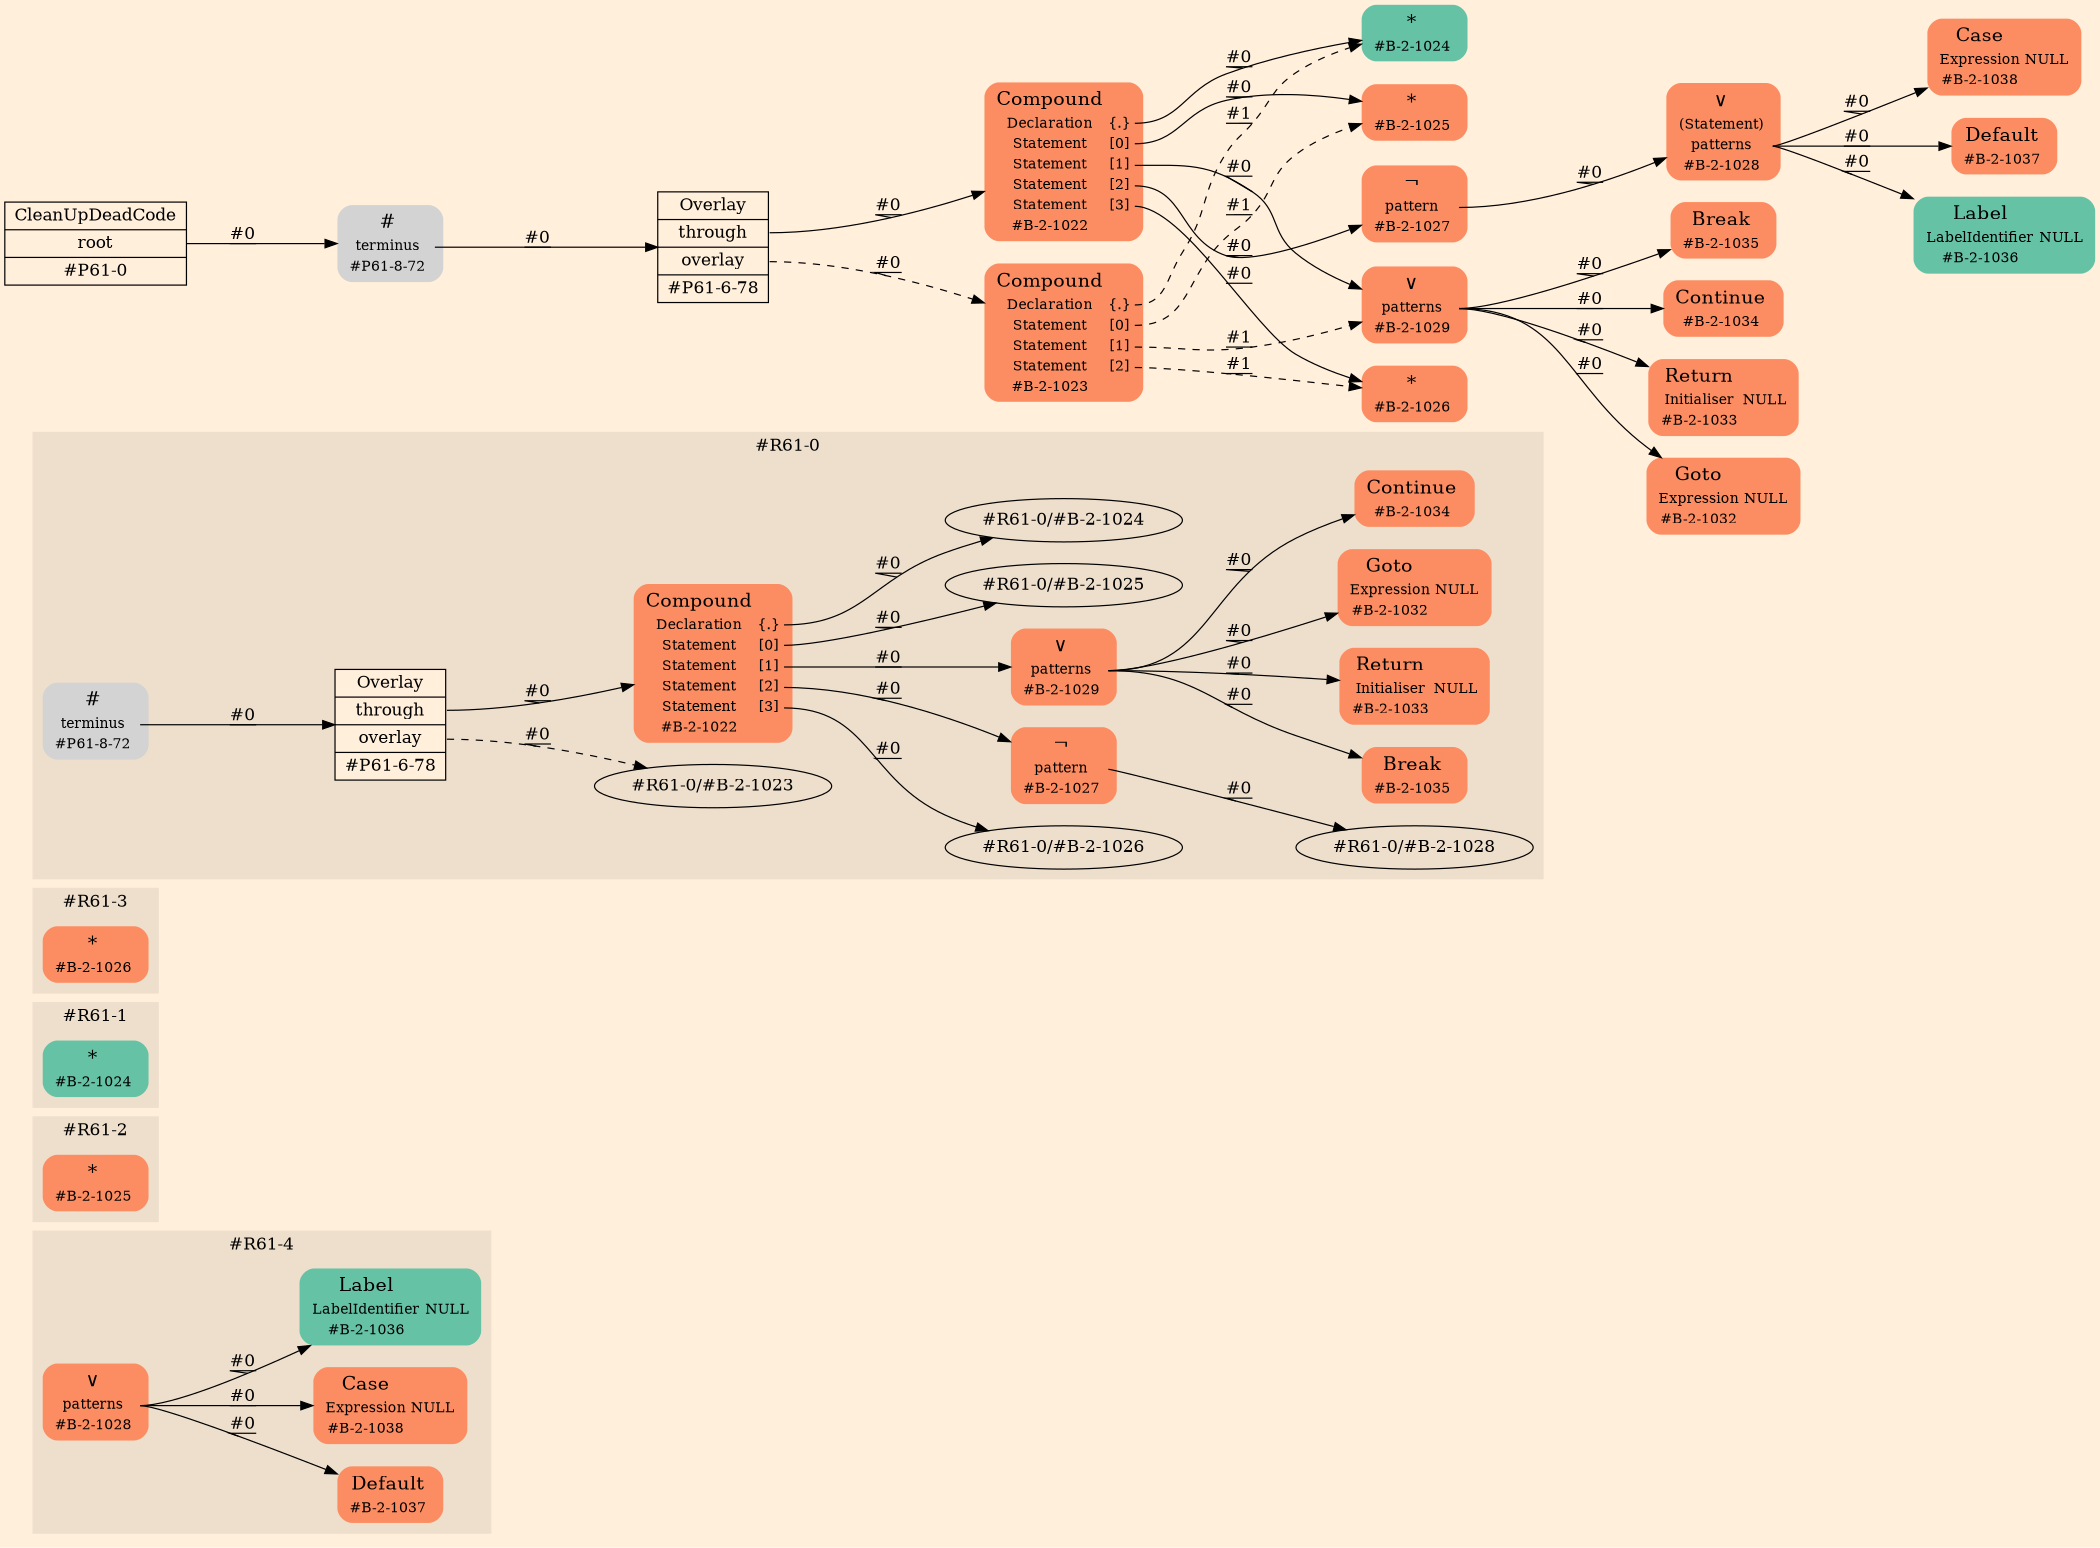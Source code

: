 digraph Inferno {
graph [
rankdir = "LR"
ranksep = 1.0
size = "14,20"
bgcolor = antiquewhite1
];
node [
];
subgraph "cluster#R61-4" {
label = "#R61-4"
style = "filled"
color = antiquewhite2
"#R61-4/#B-2-1036" [
shape = "plaintext"
fillcolor = "/set28/1"
label = <<TABLE BORDER="0" CELLBORDER="0" CELLSPACING="0">
 <TR>
  <TD><FONT POINT-SIZE="16.0">Label</FONT></TD>
  <TD></TD>
 </TR>
 <TR>
  <TD>LabelIdentifier</TD>
  <TD PORT="port0">NULL</TD>
 </TR>
 <TR>
  <TD>#B-2-1036</TD>
  <TD PORT="port1"></TD>
 </TR>
</TABLE>>
style = "rounded,filled"
fontsize = "12"
];
"#R61-4/#B-2-1037" [
shape = "plaintext"
fillcolor = "/set28/2"
label = <<TABLE BORDER="0" CELLBORDER="0" CELLSPACING="0">
 <TR>
  <TD><FONT POINT-SIZE="16.0">Default</FONT></TD>
  <TD></TD>
 </TR>
 <TR>
  <TD>#B-2-1037</TD>
  <TD PORT="port0"></TD>
 </TR>
</TABLE>>
style = "rounded,filled"
fontsize = "12"
];
"#R61-4/#B-2-1028" [
shape = "plaintext"
fillcolor = "/set28/2"
label = <<TABLE BORDER="0" CELLBORDER="0" CELLSPACING="0">
 <TR>
  <TD><FONT POINT-SIZE="16.0">∨</FONT></TD>
  <TD></TD>
 </TR>
 <TR>
  <TD>patterns</TD>
  <TD PORT="port0"></TD>
 </TR>
 <TR>
  <TD>#B-2-1028</TD>
  <TD PORT="port1"></TD>
 </TR>
</TABLE>>
style = "rounded,filled"
fontsize = "12"
];
"#R61-4/#B-2-1038" [
shape = "plaintext"
fillcolor = "/set28/2"
label = <<TABLE BORDER="0" CELLBORDER="0" CELLSPACING="0">
 <TR>
  <TD><FONT POINT-SIZE="16.0">Case</FONT></TD>
  <TD></TD>
 </TR>
 <TR>
  <TD>Expression</TD>
  <TD PORT="port0">NULL</TD>
 </TR>
 <TR>
  <TD>#B-2-1038</TD>
  <TD PORT="port1"></TD>
 </TR>
</TABLE>>
style = "rounded,filled"
fontsize = "12"
];
"#R61-4/#B-2-1028":port0 -> "#R61-4/#B-2-1038" [style="solid"
label = "#0"
decorate = true
];
"#R61-4/#B-2-1028":port0 -> "#R61-4/#B-2-1037" [style="solid"
label = "#0"
decorate = true
];
"#R61-4/#B-2-1028":port0 -> "#R61-4/#B-2-1036" [style="solid"
label = "#0"
decorate = true
];
}
subgraph "cluster#R61-2" {
label = "#R61-2"
style = "filled"
color = antiquewhite2
"#R61-2/#B-2-1025" [
shape = "plaintext"
fillcolor = "/set28/2"
label = <<TABLE BORDER="0" CELLBORDER="0" CELLSPACING="0">
 <TR>
  <TD><FONT POINT-SIZE="16.0">*</FONT></TD>
  <TD></TD>
 </TR>
 <TR>
  <TD>#B-2-1025</TD>
  <TD PORT="port0"></TD>
 </TR>
</TABLE>>
style = "rounded,filled"
fontsize = "12"
];
}
subgraph "cluster#R61-1" {
label = "#R61-1"
style = "filled"
color = antiquewhite2
"#R61-1/#B-2-1024" [
shape = "plaintext"
fillcolor = "/set28/1"
label = <<TABLE BORDER="0" CELLBORDER="0" CELLSPACING="0">
 <TR>
  <TD><FONT POINT-SIZE="16.0">*</FONT></TD>
  <TD></TD>
 </TR>
 <TR>
  <TD>#B-2-1024</TD>
  <TD PORT="port0"></TD>
 </TR>
</TABLE>>
style = "rounded,filled"
fontsize = "12"
];
}
subgraph "cluster#R61-3" {
label = "#R61-3"
style = "filled"
color = antiquewhite2
"#R61-3/#B-2-1026" [
shape = "plaintext"
fillcolor = "/set28/2"
label = <<TABLE BORDER="0" CELLBORDER="0" CELLSPACING="0">
 <TR>
  <TD><FONT POINT-SIZE="16.0">*</FONT></TD>
  <TD></TD>
 </TR>
 <TR>
  <TD>#B-2-1026</TD>
  <TD PORT="port0"></TD>
 </TR>
</TABLE>>
style = "rounded,filled"
fontsize = "12"
];
}
subgraph "cluster#R61-0" {
label = "#R61-0"
style = "filled"
color = antiquewhite2
"#R61-0/#B-2-1027" [
shape = "plaintext"
fillcolor = "/set28/2"
label = <<TABLE BORDER="0" CELLBORDER="0" CELLSPACING="0">
 <TR>
  <TD><FONT POINT-SIZE="16.0">¬</FONT></TD>
  <TD></TD>
 </TR>
 <TR>
  <TD>pattern</TD>
  <TD PORT="port0"></TD>
 </TR>
 <TR>
  <TD>#B-2-1027</TD>
  <TD PORT="port1"></TD>
 </TR>
</TABLE>>
style = "rounded,filled"
fontsize = "12"
];
"#R61-0/#B-2-1033" [
shape = "plaintext"
fillcolor = "/set28/2"
label = <<TABLE BORDER="0" CELLBORDER="0" CELLSPACING="0">
 <TR>
  <TD><FONT POINT-SIZE="16.0">Return</FONT></TD>
  <TD></TD>
 </TR>
 <TR>
  <TD>Initialiser</TD>
  <TD PORT="port0">NULL</TD>
 </TR>
 <TR>
  <TD>#B-2-1033</TD>
  <TD PORT="port1"></TD>
 </TR>
</TABLE>>
style = "rounded,filled"
fontsize = "12"
];
"#R61-0/#P61-6-78" [
shape = "record"
label = "<fixed> Overlay | <port0> through | <port1> overlay | <port2> #P61-6-78"
style = "filled"
fontsize = "14"
fillcolor = antiquewhite1
];
"#R61-0/#P61-8-72" [
shape = "plaintext"
label = <<TABLE BORDER="0" CELLBORDER="0" CELLSPACING="0">
 <TR>
  <TD><FONT POINT-SIZE="16.0">#</FONT></TD>
  <TD></TD>
 </TR>
 <TR>
  <TD>terminus</TD>
  <TD PORT="port0"></TD>
 </TR>
 <TR>
  <TD>#P61-8-72</TD>
  <TD PORT="port1"></TD>
 </TR>
</TABLE>>
style = "rounded,filled"
fontsize = "12"
];
"#R61-0/#B-2-1032" [
shape = "plaintext"
fillcolor = "/set28/2"
label = <<TABLE BORDER="0" CELLBORDER="0" CELLSPACING="0">
 <TR>
  <TD><FONT POINT-SIZE="16.0">Goto</FONT></TD>
  <TD></TD>
 </TR>
 <TR>
  <TD>Expression</TD>
  <TD PORT="port0">NULL</TD>
 </TR>
 <TR>
  <TD>#B-2-1032</TD>
  <TD PORT="port1"></TD>
 </TR>
</TABLE>>
style = "rounded,filled"
fontsize = "12"
];
"#R61-0/#B-2-1029" [
shape = "plaintext"
fillcolor = "/set28/2"
label = <<TABLE BORDER="0" CELLBORDER="0" CELLSPACING="0">
 <TR>
  <TD><FONT POINT-SIZE="16.0">∨</FONT></TD>
  <TD></TD>
 </TR>
 <TR>
  <TD>patterns</TD>
  <TD PORT="port0"></TD>
 </TR>
 <TR>
  <TD>#B-2-1029</TD>
  <TD PORT="port1"></TD>
 </TR>
</TABLE>>
style = "rounded,filled"
fontsize = "12"
];
"#R61-0/#B-2-1022" [
shape = "plaintext"
fillcolor = "/set28/2"
label = <<TABLE BORDER="0" CELLBORDER="0" CELLSPACING="0">
 <TR>
  <TD><FONT POINT-SIZE="16.0">Compound</FONT></TD>
  <TD></TD>
 </TR>
 <TR>
  <TD>Declaration</TD>
  <TD PORT="port0">{.}</TD>
 </TR>
 <TR>
  <TD>Statement</TD>
  <TD PORT="port1">[0]</TD>
 </TR>
 <TR>
  <TD>Statement</TD>
  <TD PORT="port2">[1]</TD>
 </TR>
 <TR>
  <TD>Statement</TD>
  <TD PORT="port3">[2]</TD>
 </TR>
 <TR>
  <TD>Statement</TD>
  <TD PORT="port4">[3]</TD>
 </TR>
 <TR>
  <TD>#B-2-1022</TD>
  <TD PORT="port5"></TD>
 </TR>
</TABLE>>
style = "rounded,filled"
fontsize = "12"
];
"#R61-0/#B-2-1034" [
shape = "plaintext"
fillcolor = "/set28/2"
label = <<TABLE BORDER="0" CELLBORDER="0" CELLSPACING="0">
 <TR>
  <TD><FONT POINT-SIZE="16.0">Continue</FONT></TD>
  <TD></TD>
 </TR>
 <TR>
  <TD>#B-2-1034</TD>
  <TD PORT="port0"></TD>
 </TR>
</TABLE>>
style = "rounded,filled"
fontsize = "12"
];
"#R61-0/#B-2-1035" [
shape = "plaintext"
fillcolor = "/set28/2"
label = <<TABLE BORDER="0" CELLBORDER="0" CELLSPACING="0">
 <TR>
  <TD><FONT POINT-SIZE="16.0">Break</FONT></TD>
  <TD></TD>
 </TR>
 <TR>
  <TD>#B-2-1035</TD>
  <TD PORT="port0"></TD>
 </TR>
</TABLE>>
style = "rounded,filled"
fontsize = "12"
];
"#R61-0/#B-2-1027":port0 -> "#R61-0/#B-2-1028" [style="solid"
label = "#0"
decorate = true
];
"#R61-0/#P61-6-78":port0 -> "#R61-0/#B-2-1022" [style="solid"
label = "#0"
decorate = true
];
"#R61-0/#P61-6-78":port1 -> "#R61-0/#B-2-1023" [style="dashed"
label = "#0"
decorate = true
];
"#R61-0/#P61-8-72":port0 -> "#R61-0/#P61-6-78" [style="solid"
label = "#0"
decorate = true
];
"#R61-0/#B-2-1029":port0 -> "#R61-0/#B-2-1035" [style="solid"
label = "#0"
decorate = true
];
"#R61-0/#B-2-1029":port0 -> "#R61-0/#B-2-1034" [style="solid"
label = "#0"
decorate = true
];
"#R61-0/#B-2-1029":port0 -> "#R61-0/#B-2-1033" [style="solid"
label = "#0"
decorate = true
];
"#R61-0/#B-2-1029":port0 -> "#R61-0/#B-2-1032" [style="solid"
label = "#0"
decorate = true
];
"#R61-0/#B-2-1022":port0 -> "#R61-0/#B-2-1024" [style="solid"
label = "#0"
decorate = true
];
"#R61-0/#B-2-1022":port1 -> "#R61-0/#B-2-1025" [style="solid"
label = "#0"
decorate = true
];
"#R61-0/#B-2-1022":port2 -> "#R61-0/#B-2-1029" [style="solid"
label = "#0"
decorate = true
];
"#R61-0/#B-2-1022":port3 -> "#R61-0/#B-2-1027" [style="solid"
label = "#0"
decorate = true
];
"#R61-0/#B-2-1022":port4 -> "#R61-0/#B-2-1026" [style="solid"
label = "#0"
decorate = true
];
}
"/CR#P61-0" [
shape = "record"
fillcolor = "transparent"
label = "<fixed> CleanUpDeadCode | <port0> root | <port1> #P61-0"
style = "filled"
fontsize = "14"
fillcolor = antiquewhite1
];
"/#P61-8-72" [
shape = "plaintext"
label = <<TABLE BORDER="0" CELLBORDER="0" CELLSPACING="0">
 <TR>
  <TD><FONT POINT-SIZE="16.0">#</FONT></TD>
  <TD></TD>
 </TR>
 <TR>
  <TD>terminus</TD>
  <TD PORT="port0"></TD>
 </TR>
 <TR>
  <TD>#P61-8-72</TD>
  <TD PORT="port1"></TD>
 </TR>
</TABLE>>
style = "rounded,filled"
fontsize = "12"
];
"/#P61-6-78" [
shape = "record"
label = "<fixed> Overlay | <port0> through | <port1> overlay | <port2> #P61-6-78"
style = "filled"
fontsize = "14"
fillcolor = antiquewhite1
];
"/#B-2-1022" [
shape = "plaintext"
fillcolor = "/set28/2"
label = <<TABLE BORDER="0" CELLBORDER="0" CELLSPACING="0">
 <TR>
  <TD><FONT POINT-SIZE="16.0">Compound</FONT></TD>
  <TD></TD>
 </TR>
 <TR>
  <TD>Declaration</TD>
  <TD PORT="port0">{.}</TD>
 </TR>
 <TR>
  <TD>Statement</TD>
  <TD PORT="port1">[0]</TD>
 </TR>
 <TR>
  <TD>Statement</TD>
  <TD PORT="port2">[1]</TD>
 </TR>
 <TR>
  <TD>Statement</TD>
  <TD PORT="port3">[2]</TD>
 </TR>
 <TR>
  <TD>Statement</TD>
  <TD PORT="port4">[3]</TD>
 </TR>
 <TR>
  <TD>#B-2-1022</TD>
  <TD PORT="port5"></TD>
 </TR>
</TABLE>>
style = "rounded,filled"
fontsize = "12"
];
"/#B-2-1024" [
shape = "plaintext"
fillcolor = "/set28/1"
label = <<TABLE BORDER="0" CELLBORDER="0" CELLSPACING="0">
 <TR>
  <TD><FONT POINT-SIZE="16.0">*</FONT></TD>
  <TD></TD>
 </TR>
 <TR>
  <TD>#B-2-1024</TD>
  <TD PORT="port0"></TD>
 </TR>
</TABLE>>
style = "rounded,filled"
fontsize = "12"
];
"/#B-2-1025" [
shape = "plaintext"
fillcolor = "/set28/2"
label = <<TABLE BORDER="0" CELLBORDER="0" CELLSPACING="0">
 <TR>
  <TD><FONT POINT-SIZE="16.0">*</FONT></TD>
  <TD></TD>
 </TR>
 <TR>
  <TD>#B-2-1025</TD>
  <TD PORT="port0"></TD>
 </TR>
</TABLE>>
style = "rounded,filled"
fontsize = "12"
];
"/#B-2-1029" [
shape = "plaintext"
fillcolor = "/set28/2"
label = <<TABLE BORDER="0" CELLBORDER="0" CELLSPACING="0">
 <TR>
  <TD><FONT POINT-SIZE="16.0">∨</FONT></TD>
  <TD></TD>
 </TR>
 <TR>
  <TD>patterns</TD>
  <TD PORT="port0"></TD>
 </TR>
 <TR>
  <TD>#B-2-1029</TD>
  <TD PORT="port1"></TD>
 </TR>
</TABLE>>
style = "rounded,filled"
fontsize = "12"
];
"/#B-2-1035" [
shape = "plaintext"
fillcolor = "/set28/2"
label = <<TABLE BORDER="0" CELLBORDER="0" CELLSPACING="0">
 <TR>
  <TD><FONT POINT-SIZE="16.0">Break</FONT></TD>
  <TD></TD>
 </TR>
 <TR>
  <TD>#B-2-1035</TD>
  <TD PORT="port0"></TD>
 </TR>
</TABLE>>
style = "rounded,filled"
fontsize = "12"
];
"/#B-2-1034" [
shape = "plaintext"
fillcolor = "/set28/2"
label = <<TABLE BORDER="0" CELLBORDER="0" CELLSPACING="0">
 <TR>
  <TD><FONT POINT-SIZE="16.0">Continue</FONT></TD>
  <TD></TD>
 </TR>
 <TR>
  <TD>#B-2-1034</TD>
  <TD PORT="port0"></TD>
 </TR>
</TABLE>>
style = "rounded,filled"
fontsize = "12"
];
"/#B-2-1033" [
shape = "plaintext"
fillcolor = "/set28/2"
label = <<TABLE BORDER="0" CELLBORDER="0" CELLSPACING="0">
 <TR>
  <TD><FONT POINT-SIZE="16.0">Return</FONT></TD>
  <TD></TD>
 </TR>
 <TR>
  <TD>Initialiser</TD>
  <TD PORT="port0">NULL</TD>
 </TR>
 <TR>
  <TD>#B-2-1033</TD>
  <TD PORT="port1"></TD>
 </TR>
</TABLE>>
style = "rounded,filled"
fontsize = "12"
];
"/#B-2-1032" [
shape = "plaintext"
fillcolor = "/set28/2"
label = <<TABLE BORDER="0" CELLBORDER="0" CELLSPACING="0">
 <TR>
  <TD><FONT POINT-SIZE="16.0">Goto</FONT></TD>
  <TD></TD>
 </TR>
 <TR>
  <TD>Expression</TD>
  <TD PORT="port0">NULL</TD>
 </TR>
 <TR>
  <TD>#B-2-1032</TD>
  <TD PORT="port1"></TD>
 </TR>
</TABLE>>
style = "rounded,filled"
fontsize = "12"
];
"/#B-2-1027" [
shape = "plaintext"
fillcolor = "/set28/2"
label = <<TABLE BORDER="0" CELLBORDER="0" CELLSPACING="0">
 <TR>
  <TD><FONT POINT-SIZE="16.0">¬</FONT></TD>
  <TD></TD>
 </TR>
 <TR>
  <TD>pattern</TD>
  <TD PORT="port0"></TD>
 </TR>
 <TR>
  <TD>#B-2-1027</TD>
  <TD PORT="port1"></TD>
 </TR>
</TABLE>>
style = "rounded,filled"
fontsize = "12"
];
"/#B-2-1028" [
shape = "plaintext"
fillcolor = "/set28/2"
label = <<TABLE BORDER="0" CELLBORDER="0" CELLSPACING="0">
 <TR>
  <TD><FONT POINT-SIZE="16.0">∨</FONT></TD>
  <TD></TD>
 </TR>
 <TR>
  <TD>(Statement)</TD>
  <TD PORT="port0"></TD>
 </TR>
 <TR>
  <TD>patterns</TD>
  <TD PORT="port1"></TD>
 </TR>
 <TR>
  <TD>#B-2-1028</TD>
  <TD PORT="port2"></TD>
 </TR>
</TABLE>>
style = "rounded,filled"
fontsize = "12"
];
"/#B-2-1038" [
shape = "plaintext"
fillcolor = "/set28/2"
label = <<TABLE BORDER="0" CELLBORDER="0" CELLSPACING="0">
 <TR>
  <TD><FONT POINT-SIZE="16.0">Case</FONT></TD>
  <TD></TD>
 </TR>
 <TR>
  <TD>Expression</TD>
  <TD PORT="port0">NULL</TD>
 </TR>
 <TR>
  <TD>#B-2-1038</TD>
  <TD PORT="port1"></TD>
 </TR>
</TABLE>>
style = "rounded,filled"
fontsize = "12"
];
"/#B-2-1037" [
shape = "plaintext"
fillcolor = "/set28/2"
label = <<TABLE BORDER="0" CELLBORDER="0" CELLSPACING="0">
 <TR>
  <TD><FONT POINT-SIZE="16.0">Default</FONT></TD>
  <TD></TD>
 </TR>
 <TR>
  <TD>#B-2-1037</TD>
  <TD PORT="port0"></TD>
 </TR>
</TABLE>>
style = "rounded,filled"
fontsize = "12"
];
"/#B-2-1036" [
shape = "plaintext"
fillcolor = "/set28/1"
label = <<TABLE BORDER="0" CELLBORDER="0" CELLSPACING="0">
 <TR>
  <TD><FONT POINT-SIZE="16.0">Label</FONT></TD>
  <TD></TD>
 </TR>
 <TR>
  <TD>LabelIdentifier</TD>
  <TD PORT="port0">NULL</TD>
 </TR>
 <TR>
  <TD>#B-2-1036</TD>
  <TD PORT="port1"></TD>
 </TR>
</TABLE>>
style = "rounded,filled"
fontsize = "12"
];
"/#B-2-1026" [
shape = "plaintext"
fillcolor = "/set28/2"
label = <<TABLE BORDER="0" CELLBORDER="0" CELLSPACING="0">
 <TR>
  <TD><FONT POINT-SIZE="16.0">*</FONT></TD>
  <TD></TD>
 </TR>
 <TR>
  <TD>#B-2-1026</TD>
  <TD PORT="port0"></TD>
 </TR>
</TABLE>>
style = "rounded,filled"
fontsize = "12"
];
"/#B-2-1023" [
shape = "plaintext"
fillcolor = "/set28/2"
label = <<TABLE BORDER="0" CELLBORDER="0" CELLSPACING="0">
 <TR>
  <TD><FONT POINT-SIZE="16.0">Compound</FONT></TD>
  <TD></TD>
 </TR>
 <TR>
  <TD>Declaration</TD>
  <TD PORT="port0">{.}</TD>
 </TR>
 <TR>
  <TD>Statement</TD>
  <TD PORT="port1">[0]</TD>
 </TR>
 <TR>
  <TD>Statement</TD>
  <TD PORT="port2">[1]</TD>
 </TR>
 <TR>
  <TD>Statement</TD>
  <TD PORT="port3">[2]</TD>
 </TR>
 <TR>
  <TD>#B-2-1023</TD>
  <TD PORT="port4"></TD>
 </TR>
</TABLE>>
style = "rounded,filled"
fontsize = "12"
];
"/CR#P61-0":port0 -> "/#P61-8-72" [style="solid"
label = "#0"
decorate = true
];
"/#P61-8-72":port0 -> "/#P61-6-78" [style="solid"
label = "#0"
decorate = true
];
"/#P61-6-78":port0 -> "/#B-2-1022" [style="solid"
label = "#0"
decorate = true
];
"/#P61-6-78":port1 -> "/#B-2-1023" [style="dashed"
label = "#0"
decorate = true
];
"/#B-2-1022":port0 -> "/#B-2-1024" [style="solid"
label = "#0"
decorate = true
];
"/#B-2-1022":port1 -> "/#B-2-1025" [style="solid"
label = "#0"
decorate = true
];
"/#B-2-1022":port2 -> "/#B-2-1029" [style="solid"
label = "#0"
decorate = true
];
"/#B-2-1022":port3 -> "/#B-2-1027" [style="solid"
label = "#0"
decorate = true
];
"/#B-2-1022":port4 -> "/#B-2-1026" [style="solid"
label = "#0"
decorate = true
];
"/#B-2-1029":port0 -> "/#B-2-1035" [style="solid"
label = "#0"
decorate = true
];
"/#B-2-1029":port0 -> "/#B-2-1034" [style="solid"
label = "#0"
decorate = true
];
"/#B-2-1029":port0 -> "/#B-2-1033" [style="solid"
label = "#0"
decorate = true
];
"/#B-2-1029":port0 -> "/#B-2-1032" [style="solid"
label = "#0"
decorate = true
];
"/#B-2-1027":port0 -> "/#B-2-1028" [style="solid"
label = "#0"
decorate = true
];
"/#B-2-1028":port1 -> "/#B-2-1038" [style="solid"
label = "#0"
decorate = true
];
"/#B-2-1028":port1 -> "/#B-2-1037" [style="solid"
label = "#0"
decorate = true
];
"/#B-2-1028":port1 -> "/#B-2-1036" [style="solid"
label = "#0"
decorate = true
];
"/#B-2-1023":port0 -> "/#B-2-1024" [style="dashed"
label = "#1"
decorate = true
];
"/#B-2-1023":port1 -> "/#B-2-1025" [style="dashed"
label = "#1"
decorate = true
];
"/#B-2-1023":port2 -> "/#B-2-1029" [style="dashed"
label = "#1"
decorate = true
];
"/#B-2-1023":port3 -> "/#B-2-1026" [style="dashed"
label = "#1"
decorate = true
];
}
